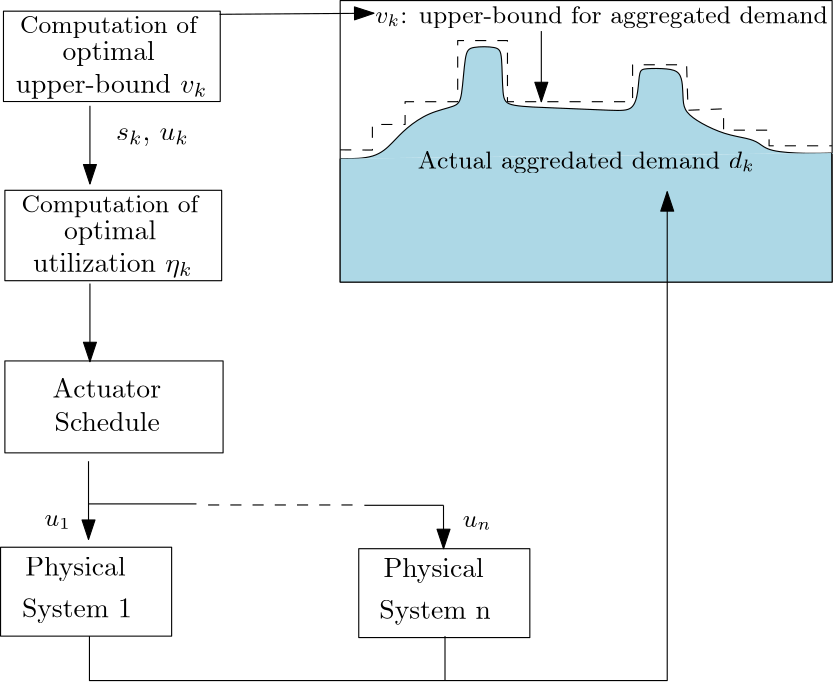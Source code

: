 <?xml version="1.0"?>
<!DOCTYPE ipe SYSTEM "ipe.dtd">
<ipe version="70005" creator="Ipe 7.1.4">
<info created="D:20150330110314" modified="D:20150330113820"/>
<ipestyle name="basic">
<symbol name="arrow/arc(spx)">
<path stroke="sym-stroke" fill="sym-stroke" pen="sym-pen">
0 0 m
-1 0.333 l
-1 -0.333 l
h
</path>
</symbol>
<symbol name="arrow/farc(spx)">
<path stroke="sym-stroke" fill="white" pen="sym-pen">
0 0 m
-1 0.333 l
-1 -0.333 l
h
</path>
</symbol>
<symbol name="mark/circle(sx)" transformations="translations">
<path fill="sym-stroke">
0.6 0 0 0.6 0 0 e
0.4 0 0 0.4 0 0 e
</path>
</symbol>
<symbol name="mark/disk(sx)" transformations="translations">
<path fill="sym-stroke">
0.6 0 0 0.6 0 0 e
</path>
</symbol>
<symbol name="mark/fdisk(sfx)" transformations="translations">
<group>
<path fill="sym-fill">
0.5 0 0 0.5 0 0 e
</path>
<path fill="sym-stroke" fillrule="eofill">
0.6 0 0 0.6 0 0 e
0.4 0 0 0.4 0 0 e
</path>
</group>
</symbol>
<symbol name="mark/box(sx)" transformations="translations">
<path fill="sym-stroke" fillrule="eofill">
-0.6 -0.6 m
0.6 -0.6 l
0.6 0.6 l
-0.6 0.6 l
h
-0.4 -0.4 m
0.4 -0.4 l
0.4 0.4 l
-0.4 0.4 l
h
</path>
</symbol>
<symbol name="mark/square(sx)" transformations="translations">
<path fill="sym-stroke">
-0.6 -0.6 m
0.6 -0.6 l
0.6 0.6 l
-0.6 0.6 l
h
</path>
</symbol>
<symbol name="mark/fsquare(sfx)" transformations="translations">
<group>
<path fill="sym-fill">
-0.5 -0.5 m
0.5 -0.5 l
0.5 0.5 l
-0.5 0.5 l
h
</path>
<path fill="sym-stroke" fillrule="eofill">
-0.6 -0.6 m
0.6 -0.6 l
0.6 0.6 l
-0.6 0.6 l
h
-0.4 -0.4 m
0.4 -0.4 l
0.4 0.4 l
-0.4 0.4 l
h
</path>
</group>
</symbol>
<symbol name="mark/cross(sx)" transformations="translations">
<group>
<path fill="sym-stroke">
-0.43 -0.57 m
0.57 0.43 l
0.43 0.57 l
-0.57 -0.43 l
h
</path>
<path fill="sym-stroke">
-0.43 0.57 m
0.57 -0.43 l
0.43 -0.57 l
-0.57 0.43 l
h
</path>
</group>
</symbol>
<symbol name="arrow/fnormal(spx)">
<path stroke="sym-stroke" fill="white" pen="sym-pen">
0 0 m
-1 0.333 l
-1 -0.333 l
h
</path>
</symbol>
<symbol name="arrow/pointed(spx)">
<path stroke="sym-stroke" fill="sym-stroke" pen="sym-pen">
0 0 m
-1 0.333 l
-0.8 0 l
-1 -0.333 l
h
</path>
</symbol>
<symbol name="arrow/fpointed(spx)">
<path stroke="sym-stroke" fill="white" pen="sym-pen">
0 0 m
-1 0.333 l
-0.8 0 l
-1 -0.333 l
h
</path>
</symbol>
<symbol name="arrow/linear(spx)">
<path stroke="sym-stroke" pen="sym-pen">
-1 0.333 m
0 0 l
-1 -0.333 l
</path>
</symbol>
<symbol name="arrow/fdouble(spx)">
<path stroke="sym-stroke" fill="white" pen="sym-pen">
0 0 m
-1 0.333 l
-1 -0.333 l
h
-1 0 m
-2 0.333 l
-2 -0.333 l
h
</path>
</symbol>
<symbol name="arrow/double(spx)">
<path stroke="sym-stroke" fill="sym-stroke" pen="sym-pen">
0 0 m
-1 0.333 l
-1 -0.333 l
h
-1 0 m
-2 0.333 l
-2 -0.333 l
h
</path>
</symbol>
<pen name="heavier" value="0.8"/>
<pen name="fat" value="1.2"/>
<pen name="ultrafat" value="2"/>
<symbolsize name="large" value="5"/>
<symbolsize name="small" value="2"/>
<symbolsize name="tiny" value="1.1"/>
<arrowsize name="large" value="10"/>
<arrowsize name="small" value="5"/>
<arrowsize name="tiny" value="3"/>
<color name="red" value="1 0 0"/>
<color name="green" value="0 1 0"/>
<color name="blue" value="0 0 1"/>
<color name="yellow" value="1 1 0"/>
<color name="orange" value="1 0.647 0"/>
<color name="gold" value="1 0.843 0"/>
<color name="purple" value="0.627 0.125 0.941"/>
<color name="gray" value="0.745"/>
<color name="brown" value="0.647 0.165 0.165"/>
<color name="navy" value="0 0 0.502"/>
<color name="pink" value="1 0.753 0.796"/>
<color name="seagreen" value="0.18 0.545 0.341"/>
<color name="turquoise" value="0.251 0.878 0.816"/>
<color name="violet" value="0.933 0.51 0.933"/>
<color name="darkblue" value="0 0 0.545"/>
<color name="darkcyan" value="0 0.545 0.545"/>
<color name="darkgray" value="0.663"/>
<color name="darkgreen" value="0 0.392 0"/>
<color name="darkmagenta" value="0.545 0 0.545"/>
<color name="darkorange" value="1 0.549 0"/>
<color name="darkred" value="0.545 0 0"/>
<color name="lightblue" value="0.678 0.847 0.902"/>
<color name="lightcyan" value="0.878 1 1"/>
<color name="lightgray" value="0.827"/>
<color name="lightgreen" value="0.565 0.933 0.565"/>
<color name="lightyellow" value="1 1 0.878"/>
<dashstyle name="dashed" value="[4] 0"/>
<dashstyle name="dotted" value="[1 3] 0"/>
<dashstyle name="dash dotted" value="[4 2 1 2] 0"/>
<dashstyle name="dash dot dotted" value="[4 2 1 2 1 2] 0"/>
<textsize name="large" value="\large"/>
<textsize name="Large" value="\Large"/>
<textsize name="LARGE" value="\LARGE"/>
<textsize name="huge" value="\huge"/>
<textsize name="Huge" value="\Huge"/>
<textsize name="small" value="\small"/>
<textsize name="footnote" value="\footnotesize"/>
<textsize name="tiny" value="\tiny"/>
<textstyle name="center" begin="\begin{center}" end="\end{center}"/>
<textstyle name="itemize" begin="\begin{itemize}" end="\end{itemize}"/>
<textstyle name="item" begin="\begin{itemize}\item{}" end="\end{itemize}"/>
<gridsize name="4 pts" value="4"/>
<gridsize name="8 pts (~3 mm)" value="8"/>
<gridsize name="16 pts (~6 mm)" value="16"/>
<gridsize name="32 pts (~12 mm)" value="32"/>
<gridsize name="10 pts (~3.5 mm)" value="10"/>
<gridsize name="20 pts (~7 mm)" value="20"/>
<gridsize name="14 pts (~5 mm)" value="14"/>
<gridsize name="28 pts (~10 mm)" value="28"/>
<gridsize name="56 pts (~20 mm)" value="56"/>
<anglesize name="90 deg" value="90"/>
<anglesize name="60 deg" value="60"/>
<anglesize name="45 deg" value="45"/>
<anglesize name="30 deg" value="30"/>
<anglesize name="22.5 deg" value="22.5"/>
<tiling name="falling" angle="-60" step="4" width="1"/>
<tiling name="rising" angle="30" step="4" width="1"/>
</ipestyle>
<page>
<layer name="alpha"/>
<view layers="alpha" active="alpha"/>
<path layer="alpha" matrix="0.76984 0 0 1 14.7302 0" stroke="black">
64 144 m
64 112 l
144 112 l
144 144 l
h
</path>
<text matrix="1 0 0 1 19.2387 2.07986" transformations="translations" pos="73.395 134.231" stroke="black" type="label" width="39.491" height="6.926" depth="1.93" halign="center" valign="center">Physical 
</text>
<text matrix="1 0 0 1 19.7587 -12.9988" transformations="translations" pos="73.395 134.231" stroke="black" type="label" width="42.95" height="6.815" depth="1.93" halign="center" valign="center">System 1
</text>
<path matrix="0.76984 0 0 1 143.682 -0.520243" stroke="black">
64 144 m
64 112 l
144 112 l
144 144 l
h
</path>
<text matrix="1 0 0 1 148.19 1.55962" transformations="translations" pos="73.395 134.231" stroke="black" type="label" width="39.491" height="6.926" depth="1.93" halign="center" valign="center">Physical 
</text>
<text matrix="1 0 0 1 148.71 -13.519" transformations="translations" pos="73.395 134.231" stroke="black" type="label" width="43.504" height="6.815" depth="1.93" halign="center" valign="center">System n
</text>
<path matrix="0.907943 0 0 -12.3677 18.8012 1742.19" stroke="black" fill="1" dash="dashed">
189.347 127.992 m
127.991 127.992 l
127.991 127.992 l
</path>
<path matrix="0.981876 0 0 1.03416 2.71984 62.1564" stroke="black">
64 144 m
64 112 l
144 112 l
144 144 l
h
</path>
<text matrix="1 0 0 1 30.524 67.1083" transformations="translations" pos="73.395 134.231" stroke="black" type="label" width="42.369" height="6.808" depth="0" halign="center" valign="center">Actuator 
</text>
<text matrix="1 0 0 1 28.9965 55.1008" transformations="translations" pos="73.395 134.231" stroke="black" type="label" width="37.913" height="6.918" depth="0" halign="center" valign="center">Schedule</text>
<path matrix="0.975452 0 0 1.01679 3.13141 126.08" stroke="black">
64 144 m
64 112 l
144 112 l
144 144 l
h
</path>
<text matrix="1 0 0 1 31.5481 132.626" transformations="translations" pos="73.395 134.231" stroke="black" type="label" width="66.812" height="6.23" depth="1.74" halign="center" valign="center" size="small">Computation of
</text>
<text matrix="1 0 0 1 30.0207 123.178" transformations="translations" pos="73.395 134.231" stroke="black" type="label" width="33.209" height="6.926" depth="1.93" halign="center" valign="center">optimal</text>
<text matrix="1 0 0 1 31.0445 111.406" transformations="translations" pos="73.395 134.231" stroke="black" type="label" width="57.448" height="6.926" depth="1.93" halign="center" valign="center">utilization $\eta_k$</text>
<path matrix="0.975452 0 0 1.01679 2.61993 190.574" stroke="black">
64 144 m
64 112 l
144 112 l
144 144 l
h
</path>
<text matrix="1 0 0 1 31.0366 197.12" transformations="translations" pos="73.395 134.231" stroke="black" type="label" width="66.812" height="6.23" depth="1.74" halign="center" valign="center" size="small">Computation of
</text>
<text matrix="1 0 0 1 29.5092 187.672" transformations="translations" pos="73.395 134.231" stroke="black" type="label" width="33.209" height="6.926" depth="1.93" halign="center" valign="center">optimal</text>
<text matrix="1 0 0 1 30.533 175.9" transformations="translations" pos="73.395 134.231" stroke="black" type="label" width="68.981" height="6.926" depth="1.93" halign="center" valign="center">upper-bound $v_k$</text>
<path stroke="black" arrow="normal/normal">
96.1759 302.933 m
96.1759 302.933 l
96.1759 274.78 l
</path>
<path matrix="1 0 0 1 0 -63.9824" stroke="black" arrow="normal/normal">
96.1759 302.933 m
96.1759 302.933 l
96.1759 274.78 l
</path>
<path matrix="1 0 0 1 -0.511859 -127.965" stroke="black" arrow="normal/normal">
96.1759 302.933 m
96.1759 302.933 l
96.1759 274.78 l
</path>
<text matrix="1 0 0 1 12.7965 0.511859" transformations="translations" pos="105.901 291.16" stroke="black" type="label" width="32.907" height="4.297" depth="1.93" halign="center" valign="center">{ $s_k$, $u_k$ }</text>
<path matrix="1.46 0 0 2 -44.0054 -159.612" stroke="black">
122.281 159.612 m
95.664 159.612 l
95.664 159.612 l
</path>
<path matrix="1.07067 0 0 2 92.5397 -160.124" stroke="black">
122.281 159.612 m
95.664 159.612 l
95.664 159.612 l
</path>
<path matrix="1 0 0 1 10.749 0" stroke="black">
175.514 340.81 m
175.514 239.462 l
352.617 239.462 l
352.617 340.81 l
h
</path>
<path stroke="black" dash="dashed">
186.263 287.065 m
197.86 286.987 l
197.86 296.201 l
209.633 296.201 l
209.633 304.391 l
228.572 304.391 l
228.572 326.401 l
246.487 326.401 l
246.487 304.391 l
291.531 304.391 l
291.531 317.699 l
310.981 317.699 l
311.493 301.319 l
324.29 301.831 l
324.29 294.153 l
340.669 294.153 l
340.669 288.523 l
363.366 288.523 l
363.366 288.523 l
</path>
<path stroke="black" fill="lightblue">
186.263 283.894 m
199.143 283.894
205.238 289.735
209.81 294.815
218.191 300.656
228.096 302.688
230.128 304.974
231.144 322.244
233.176 324.276
243.081 324.276
244.605 321.99
244.605 305.736
246.383 302.688
264.161 302.18
285.495 301.164
291.844 301.164
293.622 308.021
293.876 315.641
295.654 316.403
304.543 316.403
308.607 315.133
309.623 310.561
309.623 304.72
310.385 300.656
315.972 296.592
324.861 292.529
332.988 291.259
337.052 289.735
340.354 286.433
354.069 285.671
363.212 285.925 s
</path>
<path stroke="black" fill="lightblue">
186.263 283.894 m
186.263 239.462 l
363.366 239.462 l
363.212 285.925 l
363.212 285.925 l
</path>
<text matrix="1 0 0 1 71.8612 -0.58852" transformations="translations" pos="208.489 335.438" stroke="black" type="label" width="162.971" height="6.23" depth="1.74" halign="center" valign="center" size="small">$v_k$: upper-bound for aggregated demand</text>
<text matrix="1 0 0 1 38.6298 5.61287" transformations="translations" pos="236.224 276.998" stroke="black" type="label" width="121.242" height="6.23" depth="1.74" halign="center" valign="center" size="small">Actual aggredated demand $d_k$</text>
<path stroke="black" fill="lightblue" arrow="normal/normal">
258.675 329.825 m
258.675 304.391 l
</path>
<text matrix="1 0 0 1 4.68879 -1.1722" transformations="translations" pos="79.8771 154.255" stroke="black" type="label" width="9.454" height="3.867" depth="0.99" halign="center" valign="center" size="small">$u_1$</text>
<text matrix="1 0 0 1 155.707 -1.56291" transformations="translations" pos="79.8771 154.255" stroke="black" type="label" width="10.402" height="3.867" depth="0.99" halign="center" valign="center" size="small">$u_n$</text>
<path stroke="black" fill="lightblue" arrow="normal/normal">
223.462 159.1 m
223.471 143.48 l
</path>
<path stroke="black" rarrow="normal/normal">
304 272 m
304 96 l
96 96 l
96 112 l
</path>
<path stroke="black">
224 112 m
224 96 l
224 96 l
</path>
<path matrix="0.00778695 -2.38891 -1.9747 -0.0135119 740.284 569.712" stroke="black" arrow="normal/normal">
96.1759 302.933 m
96.1759 302.933 l
96.1759 274.78 l
</path>
</page>
</ipe>

